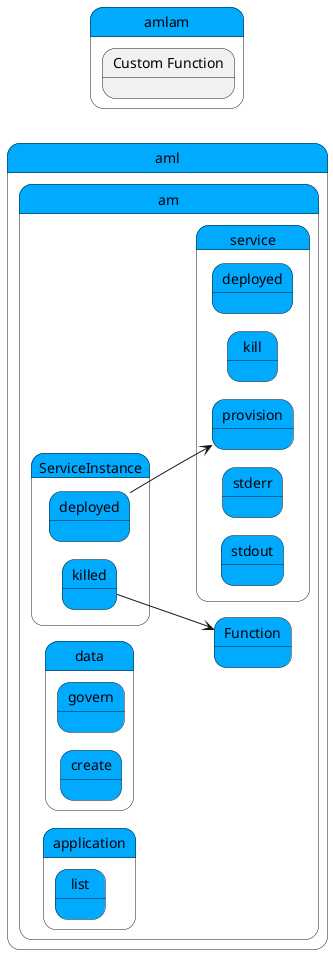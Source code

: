 @startuml
left to right direction


state "aml" as aml #00aaff {
state "am" as amlam #00aaff {
}
}


state "amlam" as pstatename #00aaff {
    state "Custom Function" as amfunction {
    }
}

        state "aml" as aml #00aaff {
state "am" as amlam #00aaff {
state "application" as amlamapplication #00aaff {
state "list" as amlamapplicationlist #00aaff {
}
}
}
}


        state "aml" as aml #00aaff {
state "am" as amlam #00aaff {
state "data" as amlamdata #00aaff {
state "create" as amlamdatacreate #00aaff {
}
}
}
}


        state "aml" as aml #00aaff {
state "am" as amlam #00aaff {
state "data" as amlamdata #00aaff {
state "govern" as amlamdatagovern #00aaff {
}
}
}
}


        state "aml" as aml #00aaff {
state "am" as amlam #00aaff {
state "service" as amlamservice #00aaff {
state "deployed" as amlamservicedeployed #00aaff {
}
}
}
}


        state "aml" as aml #00aaff {
state "am" as amlam #00aaff {
state "service" as amlamservice #00aaff {
state "kill" as amlamservicekill #00aaff {
}
}
}
}


        state "aml" as aml #00aaff {
state "am" as amlam #00aaff {
state "service" as amlamservice #00aaff {
state "provision" as amlamserviceprovision #00aaff {
}
}
}
}


        state "aml" as aml #00aaff {
state "am" as amlam #00aaff {
state "service" as amlamservice #00aaff {
state "stderr" as amlamservicestderr #00aaff {
}
}
}
}


        state "aml" as aml #00aaff {
state "am" as amlam #00aaff {
state "service" as amlamservice #00aaff {
state "stdout" as amlamservicestdout #00aaff {
}
}
}
}




        state "aml" as aml #00aaff {
state "am" as amlam #00aaff {
state "ServiceInstance" as amlamserviceinstance #00aaff {
state "deployed" as amlamserviceinstancedeployed #00aaff {
}
}
}
}

        
    state "aml" as aml #00aaff {
state "am" as amlam #00aaff {
state "service" as amlamservice #00aaff {
state "provision" as amlamserviceprovision #00aaff {
}
}
}
}

    amlamserviceinstancedeployed ---> amlamserviceprovision
  

        state "aml" as aml #00aaff {
state "am" as amlam #00aaff {
state "ServiceInstance" as amlamserviceinstance #00aaff {
state "killed" as amlamserviceinstancekilled #00aaff {
}
}
}
}

        
    state "aml" as aml #00aaff {
state "am" as amlam #00aaff {
state "Function" as amlamfunction #00aaff {
}
}
}

    amlamserviceinstancekilled ---> amlamfunction
  


    
    
        
       
    
    
        
       

@enduml
